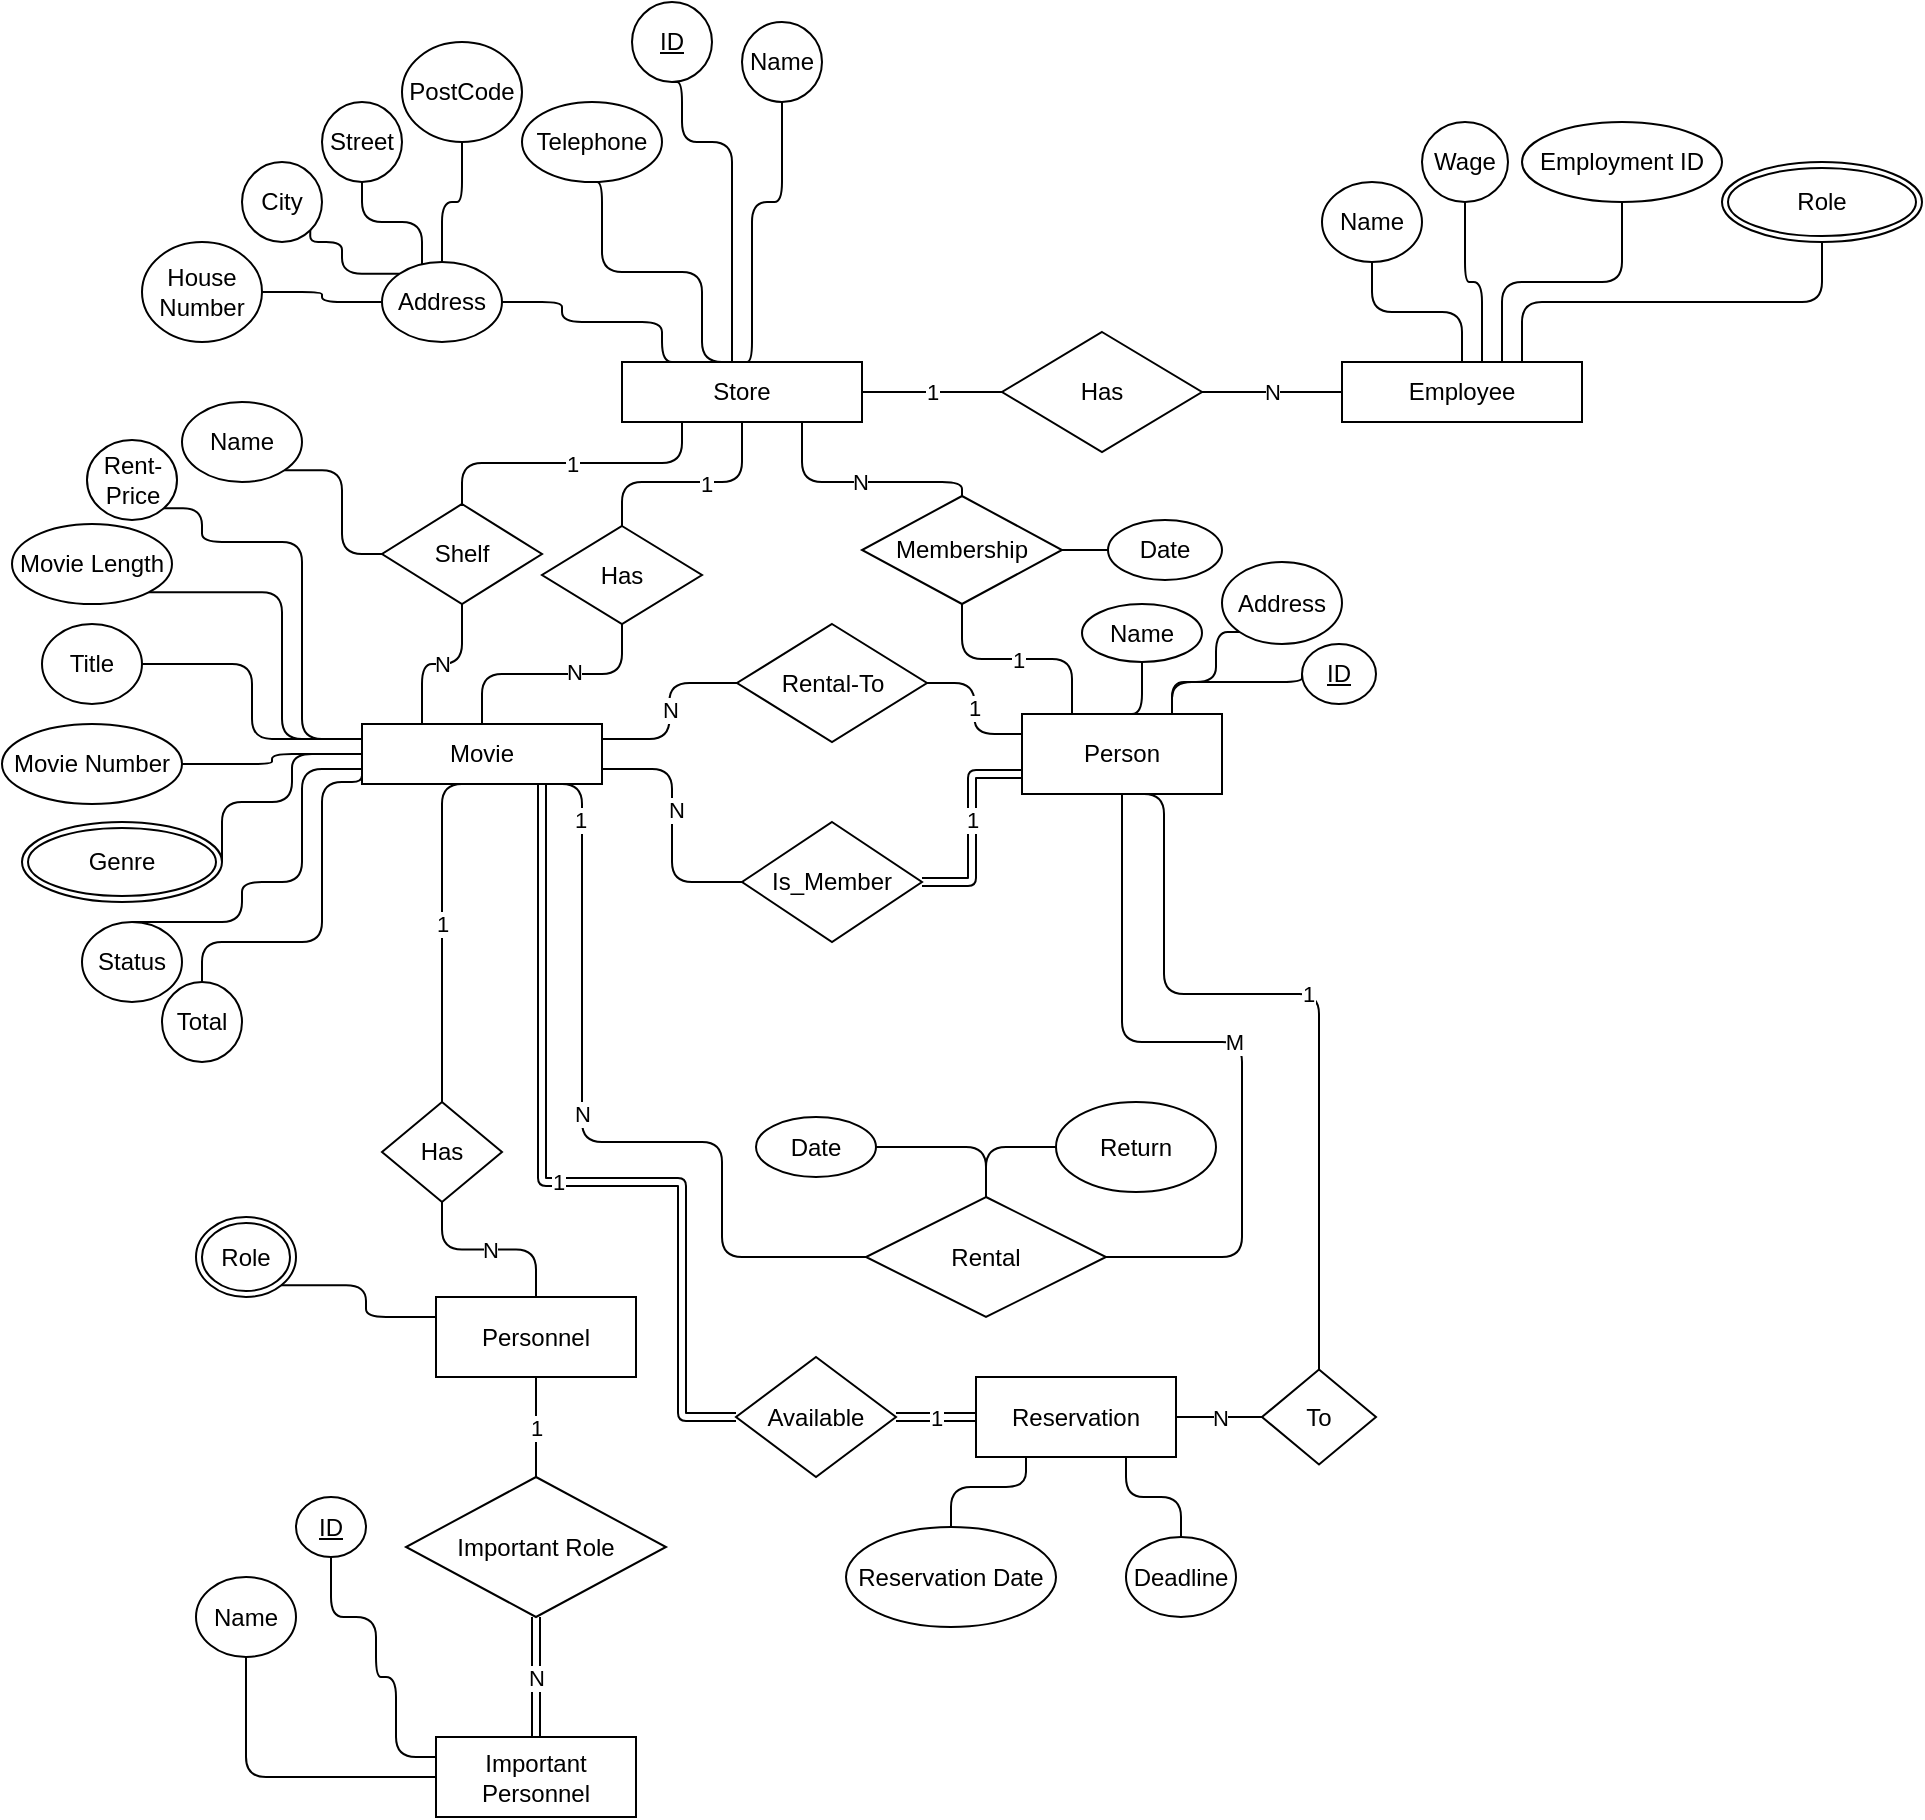 <mxfile version="24.7.13">
  <diagram name="Page-1" id="8Zpo332dCGun63UNyjS6">
    <mxGraphModel dx="1886" dy="808" grid="1" gridSize="10" guides="1" tooltips="1" connect="1" arrows="1" fold="1" page="1" pageScale="1" pageWidth="1654" pageHeight="2336" math="0" shadow="0">
      <root>
        <mxCell id="0" />
        <mxCell id="1" parent="0" />
        <mxCell id="LLpHZAAf-YAvCvhcVl-s-28" style="edgeStyle=orthogonalEdgeStyle;orthogonalLoop=1;jettySize=auto;html=1;entryX=0.5;entryY=1;entryDx=0;entryDy=0;endArrow=none;endFill=0;exitX=0.5;exitY=0;exitDx=0;exitDy=0;" edge="1" parent="1" source="LLpHZAAf-YAvCvhcVl-s-1" target="LLpHZAAf-YAvCvhcVl-s-4">
          <mxGeometry relative="1" as="geometry">
            <Array as="points">
              <mxPoint x="360" y="230" />
              <mxPoint x="360" y="185" />
              <mxPoint x="310" y="185" />
            </Array>
          </mxGeometry>
        </mxCell>
        <mxCell id="LLpHZAAf-YAvCvhcVl-s-29" style="edgeStyle=orthogonalEdgeStyle;orthogonalLoop=1;jettySize=auto;html=1;entryX=0.5;entryY=1;entryDx=0;entryDy=0;endArrow=none;endFill=0;" edge="1" parent="1" source="LLpHZAAf-YAvCvhcVl-s-1" target="LLpHZAAf-YAvCvhcVl-s-54">
          <mxGeometry relative="1" as="geometry">
            <mxPoint x="350" y="100" as="targetPoint" />
            <Array as="points">
              <mxPoint x="375" y="120" />
              <mxPoint x="350" y="120" />
              <mxPoint x="350" y="90" />
            </Array>
          </mxGeometry>
        </mxCell>
        <mxCell id="LLpHZAAf-YAvCvhcVl-s-30" style="edgeStyle=orthogonalEdgeStyle;orthogonalLoop=1;jettySize=auto;html=1;entryX=0.5;entryY=1;entryDx=0;entryDy=0;endArrow=none;endFill=0;exitX=0.5;exitY=0;exitDx=0;exitDy=0;" edge="1" parent="1" source="LLpHZAAf-YAvCvhcVl-s-1" target="LLpHZAAf-YAvCvhcVl-s-3">
          <mxGeometry relative="1" as="geometry">
            <Array as="points">
              <mxPoint x="385" y="150" />
              <mxPoint x="400" y="150" />
            </Array>
          </mxGeometry>
        </mxCell>
        <mxCell id="LLpHZAAf-YAvCvhcVl-s-31" style="edgeStyle=orthogonalEdgeStyle;orthogonalLoop=1;jettySize=auto;html=1;endArrow=none;endFill=0;entryX=1;entryY=0.5;entryDx=0;entryDy=0;exitX=0.25;exitY=0;exitDx=0;exitDy=0;" edge="1" parent="1" source="LLpHZAAf-YAvCvhcVl-s-1" target="LLpHZAAf-YAvCvhcVl-s-5">
          <mxGeometry relative="1" as="geometry">
            <mxPoint x="290" y="190" as="targetPoint" />
            <Array as="points">
              <mxPoint x="340" y="230" />
              <mxPoint x="340" y="210" />
              <mxPoint x="290" y="210" />
              <mxPoint x="290" y="200" />
            </Array>
          </mxGeometry>
        </mxCell>
        <mxCell id="LLpHZAAf-YAvCvhcVl-s-125" value="N" style="edgeStyle=orthogonalEdgeStyle;orthogonalLoop=1;jettySize=auto;html=1;exitX=0.75;exitY=1;exitDx=0;exitDy=0;entryX=0.5;entryY=0;entryDx=0;entryDy=0;endArrow=none;endFill=0;" edge="1" parent="1" source="LLpHZAAf-YAvCvhcVl-s-1" target="LLpHZAAf-YAvCvhcVl-s-124">
          <mxGeometry relative="1" as="geometry">
            <Array as="points">
              <mxPoint x="410" y="290" />
              <mxPoint x="490" y="290" />
            </Array>
          </mxGeometry>
        </mxCell>
        <mxCell id="LLpHZAAf-YAvCvhcVl-s-1" value="Store" style="rounded=0;whiteSpace=wrap;html=1;labelBackgroundColor=none;" vertex="1" parent="1">
          <mxGeometry x="320" y="230" width="120" height="30" as="geometry" />
        </mxCell>
        <mxCell id="LLpHZAAf-YAvCvhcVl-s-3" value="Name" style="ellipse;whiteSpace=wrap;html=1;labelBackgroundColor=none;rounded=0;" vertex="1" parent="1">
          <mxGeometry x="380" y="60" width="40" height="40" as="geometry" />
        </mxCell>
        <mxCell id="LLpHZAAf-YAvCvhcVl-s-4" value="Telephone" style="ellipse;whiteSpace=wrap;html=1;labelBackgroundColor=none;rounded=0;" vertex="1" parent="1">
          <mxGeometry x="270" y="100" width="70" height="40" as="geometry" />
        </mxCell>
        <mxCell id="LLpHZAAf-YAvCvhcVl-s-39" style="edgeStyle=orthogonalEdgeStyle;orthogonalLoop=1;jettySize=auto;html=1;entryX=0.5;entryY=1;entryDx=0;entryDy=0;endArrow=none;endFill=0;" edge="1" parent="1" source="LLpHZAAf-YAvCvhcVl-s-5" target="LLpHZAAf-YAvCvhcVl-s-33">
          <mxGeometry relative="1" as="geometry" />
        </mxCell>
        <mxCell id="LLpHZAAf-YAvCvhcVl-s-40" style="edgeStyle=orthogonalEdgeStyle;orthogonalLoop=1;jettySize=auto;html=1;entryX=0.5;entryY=1;entryDx=0;entryDy=0;endArrow=none;endFill=0;" edge="1" parent="1" source="LLpHZAAf-YAvCvhcVl-s-5" target="LLpHZAAf-YAvCvhcVl-s-35">
          <mxGeometry relative="1" as="geometry">
            <Array as="points">
              <mxPoint x="220" y="160" />
              <mxPoint x="190" y="160" />
            </Array>
          </mxGeometry>
        </mxCell>
        <mxCell id="LLpHZAAf-YAvCvhcVl-s-46" style="edgeStyle=orthogonalEdgeStyle;orthogonalLoop=1;jettySize=auto;html=1;exitX=0;exitY=0;exitDx=0;exitDy=0;entryX=1;entryY=1;entryDx=0;entryDy=0;endArrow=none;endFill=0;" edge="1" parent="1" source="LLpHZAAf-YAvCvhcVl-s-5" target="LLpHZAAf-YAvCvhcVl-s-36">
          <mxGeometry relative="1" as="geometry">
            <Array as="points">
              <mxPoint x="180" y="186" />
              <mxPoint x="180" y="170" />
              <mxPoint x="164" y="170" />
            </Array>
          </mxGeometry>
        </mxCell>
        <mxCell id="LLpHZAAf-YAvCvhcVl-s-47" style="edgeStyle=orthogonalEdgeStyle;orthogonalLoop=1;jettySize=auto;html=1;exitX=0;exitY=0.5;exitDx=0;exitDy=0;entryX=1;entryY=0.5;entryDx=0;entryDy=0;endArrow=none;endFill=0;" edge="1" parent="1" source="LLpHZAAf-YAvCvhcVl-s-5" target="LLpHZAAf-YAvCvhcVl-s-38">
          <mxGeometry relative="1" as="geometry" />
        </mxCell>
        <mxCell id="LLpHZAAf-YAvCvhcVl-s-5" value="Address" style="ellipse;whiteSpace=wrap;html=1;labelBackgroundColor=none;rounded=0;" vertex="1" parent="1">
          <mxGeometry x="200" y="180" width="60" height="40" as="geometry" />
        </mxCell>
        <mxCell id="LLpHZAAf-YAvCvhcVl-s-33" value="PostCode" style="ellipse;whiteSpace=wrap;html=1;labelBackgroundColor=none;rounded=0;" vertex="1" parent="1">
          <mxGeometry x="210" y="70" width="60" height="50" as="geometry" />
        </mxCell>
        <mxCell id="LLpHZAAf-YAvCvhcVl-s-35" value="Street" style="ellipse;whiteSpace=wrap;html=1;labelBackgroundColor=none;rounded=0;" vertex="1" parent="1">
          <mxGeometry x="170" y="100" width="40" height="40" as="geometry" />
        </mxCell>
        <mxCell id="LLpHZAAf-YAvCvhcVl-s-36" value="City" style="ellipse;whiteSpace=wrap;html=1;labelBackgroundColor=none;rounded=0;" vertex="1" parent="1">
          <mxGeometry x="130" y="130" width="40" height="40" as="geometry" />
        </mxCell>
        <mxCell id="LLpHZAAf-YAvCvhcVl-s-38" value="House Number" style="ellipse;whiteSpace=wrap;html=1;labelBackgroundColor=none;rounded=0;" vertex="1" parent="1">
          <mxGeometry x="80" y="170" width="60" height="50" as="geometry" />
        </mxCell>
        <mxCell id="LLpHZAAf-YAvCvhcVl-s-49" value="1" style="edgeStyle=orthogonalEdgeStyle;orthogonalLoop=1;jettySize=auto;html=1;exitX=0;exitY=0.5;exitDx=0;exitDy=0;entryX=1;entryY=0.5;entryDx=0;entryDy=0;endArrow=none;endFill=0;labelPosition=center;verticalLabelPosition=middle;align=center;verticalAlign=middle;" edge="1" parent="1" source="LLpHZAAf-YAvCvhcVl-s-48" target="LLpHZAAf-YAvCvhcVl-s-1">
          <mxGeometry relative="1" as="geometry" />
        </mxCell>
        <mxCell id="LLpHZAAf-YAvCvhcVl-s-51" value="N" style="edgeStyle=orthogonalEdgeStyle;orthogonalLoop=1;jettySize=auto;html=1;entryX=0;entryY=0.5;entryDx=0;entryDy=0;endArrow=none;endFill=0;" edge="1" parent="1" source="LLpHZAAf-YAvCvhcVl-s-48" target="LLpHZAAf-YAvCvhcVl-s-50">
          <mxGeometry relative="1" as="geometry" />
        </mxCell>
        <mxCell id="LLpHZAAf-YAvCvhcVl-s-48" value="Has" style="shape=rhombus;perimeter=rhombusPerimeter;whiteSpace=wrap;html=1;align=center;" vertex="1" parent="1">
          <mxGeometry x="510" y="215" width="100" height="60" as="geometry" />
        </mxCell>
        <mxCell id="LLpHZAAf-YAvCvhcVl-s-58" style="edgeStyle=orthogonalEdgeStyle;orthogonalLoop=1;jettySize=auto;html=1;entryX=0.5;entryY=1;entryDx=0;entryDy=0;endArrow=none;endFill=0;" edge="1" parent="1" source="LLpHZAAf-YAvCvhcVl-s-50" target="LLpHZAAf-YAvCvhcVl-s-55">
          <mxGeometry relative="1" as="geometry">
            <Array as="points">
              <mxPoint x="740" y="205" />
              <mxPoint x="695" y="205" />
            </Array>
          </mxGeometry>
        </mxCell>
        <mxCell id="LLpHZAAf-YAvCvhcVl-s-59" style="edgeStyle=orthogonalEdgeStyle;orthogonalLoop=1;jettySize=auto;html=1;entryX=0.5;entryY=1;entryDx=0;entryDy=0;endArrow=none;endFill=0;" edge="1" parent="1" source="LLpHZAAf-YAvCvhcVl-s-50" target="LLpHZAAf-YAvCvhcVl-s-56">
          <mxGeometry relative="1" as="geometry">
            <Array as="points">
              <mxPoint x="750" y="190" />
              <mxPoint x="742" y="190" />
            </Array>
          </mxGeometry>
        </mxCell>
        <mxCell id="LLpHZAAf-YAvCvhcVl-s-60" style="edgeStyle=orthogonalEdgeStyle;orthogonalLoop=1;jettySize=auto;html=1;entryX=0.5;entryY=1;entryDx=0;entryDy=0;endArrow=none;endFill=0;" edge="1" parent="1" source="LLpHZAAf-YAvCvhcVl-s-50" target="LLpHZAAf-YAvCvhcVl-s-57">
          <mxGeometry relative="1" as="geometry">
            <Array as="points">
              <mxPoint x="760" y="190" />
              <mxPoint x="820" y="190" />
            </Array>
          </mxGeometry>
        </mxCell>
        <mxCell id="LLpHZAAf-YAvCvhcVl-s-102" style="edgeStyle=orthogonalEdgeStyle;orthogonalLoop=1;jettySize=auto;html=1;exitX=0.75;exitY=0;exitDx=0;exitDy=0;entryX=0.5;entryY=1;entryDx=0;entryDy=0;endArrow=none;endFill=0;" edge="1" parent="1" source="LLpHZAAf-YAvCvhcVl-s-50" target="LLpHZAAf-YAvCvhcVl-s-101">
          <mxGeometry relative="1" as="geometry" />
        </mxCell>
        <mxCell id="LLpHZAAf-YAvCvhcVl-s-50" value="Employee" style="rounded=0;whiteSpace=wrap;html=1;labelBackgroundColor=none;" vertex="1" parent="1">
          <mxGeometry x="680" y="230" width="120" height="30" as="geometry" />
        </mxCell>
        <mxCell id="LLpHZAAf-YAvCvhcVl-s-54" value="ID" style="ellipse;whiteSpace=wrap;html=1;align=center;fontStyle=4;" vertex="1" parent="1">
          <mxGeometry x="325" y="50" width="40" height="40" as="geometry" />
        </mxCell>
        <mxCell id="LLpHZAAf-YAvCvhcVl-s-55" value="Name" style="ellipse;whiteSpace=wrap;html=1;align=center;" vertex="1" parent="1">
          <mxGeometry x="670" y="140" width="50" height="40" as="geometry" />
        </mxCell>
        <mxCell id="LLpHZAAf-YAvCvhcVl-s-56" value="Wage" style="ellipse;whiteSpace=wrap;html=1;align=center;" vertex="1" parent="1">
          <mxGeometry x="720" y="110" width="43" height="40" as="geometry" />
        </mxCell>
        <mxCell id="LLpHZAAf-YAvCvhcVl-s-57" value="Employment ID" style="ellipse;whiteSpace=wrap;html=1;align=center;" vertex="1" parent="1">
          <mxGeometry x="770" y="110" width="100" height="40" as="geometry" />
        </mxCell>
        <mxCell id="LLpHZAAf-YAvCvhcVl-s-73" style="edgeStyle=orthogonalEdgeStyle;orthogonalLoop=1;jettySize=auto;html=1;exitX=0;exitY=0.5;exitDx=0;exitDy=0;entryX=1;entryY=0.5;entryDx=0;entryDy=0;endArrow=none;endFill=0;" edge="1" parent="1" source="LLpHZAAf-YAvCvhcVl-s-62" target="LLpHZAAf-YAvCvhcVl-s-72">
          <mxGeometry relative="1" as="geometry" />
        </mxCell>
        <mxCell id="LLpHZAAf-YAvCvhcVl-s-74" style="edgeStyle=orthogonalEdgeStyle;orthogonalLoop=1;jettySize=auto;html=1;exitX=0;exitY=0.25;exitDx=0;exitDy=0;entryX=1;entryY=0.5;entryDx=0;entryDy=0;endArrow=none;endFill=0;" edge="1" parent="1" source="LLpHZAAf-YAvCvhcVl-s-62" target="LLpHZAAf-YAvCvhcVl-s-71">
          <mxGeometry relative="1" as="geometry" />
        </mxCell>
        <mxCell id="LLpHZAAf-YAvCvhcVl-s-75" style="edgeStyle=orthogonalEdgeStyle;orthogonalLoop=1;jettySize=auto;html=1;entryX=1;entryY=1;entryDx=0;entryDy=0;exitX=0;exitY=0.25;exitDx=0;exitDy=0;endArrow=none;endFill=0;" edge="1" parent="1" source="LLpHZAAf-YAvCvhcVl-s-62" target="LLpHZAAf-YAvCvhcVl-s-69">
          <mxGeometry relative="1" as="geometry">
            <mxPoint x="180" y="391" as="sourcePoint" />
            <Array as="points">
              <mxPoint x="150" y="418" />
              <mxPoint x="150" y="345" />
            </Array>
          </mxGeometry>
        </mxCell>
        <mxCell id="LLpHZAAf-YAvCvhcVl-s-93" value="N" style="edgeStyle=orthogonalEdgeStyle;orthogonalLoop=1;jettySize=auto;html=1;exitX=1;exitY=0.25;exitDx=0;exitDy=0;entryX=0;entryY=0.5;entryDx=0;entryDy=0;endArrow=none;endFill=0;" edge="1" parent="1" source="LLpHZAAf-YAvCvhcVl-s-62" target="LLpHZAAf-YAvCvhcVl-s-81">
          <mxGeometry relative="1" as="geometry" />
        </mxCell>
        <mxCell id="LLpHZAAf-YAvCvhcVl-s-147" value="N" style="edgeStyle=orthogonalEdgeStyle;orthogonalLoop=1;jettySize=auto;html=1;exitX=0.5;exitY=1;exitDx=0;exitDy=0;entryX=0;entryY=0.5;entryDx=0;entryDy=0;endArrow=none;endFill=0;" edge="1" parent="1" source="LLpHZAAf-YAvCvhcVl-s-62" target="LLpHZAAf-YAvCvhcVl-s-144">
          <mxGeometry relative="1" as="geometry">
            <Array as="points">
              <mxPoint x="300" y="441" />
              <mxPoint x="300" y="620" />
              <mxPoint x="370" y="620" />
              <mxPoint x="370" y="678" />
            </Array>
          </mxGeometry>
        </mxCell>
        <mxCell id="LLpHZAAf-YAvCvhcVl-s-161" value="1" style="edgeLabel;html=1;align=center;verticalAlign=middle;resizable=0;points=[];" vertex="1" connectable="0" parent="LLpHZAAf-YAvCvhcVl-s-147">
          <mxGeometry x="-0.683" y="-1" relative="1" as="geometry">
            <mxPoint as="offset" />
          </mxGeometry>
        </mxCell>
        <mxCell id="LLpHZAAf-YAvCvhcVl-s-167" value="1" style="edgeStyle=orthogonalEdgeStyle;orthogonalLoop=1;jettySize=auto;html=1;exitX=0.5;exitY=1;exitDx=0;exitDy=0;entryX=0.5;entryY=0;entryDx=0;entryDy=0;endArrow=none;endFill=0;" edge="1" parent="1" source="LLpHZAAf-YAvCvhcVl-s-62" target="LLpHZAAf-YAvCvhcVl-s-166">
          <mxGeometry relative="1" as="geometry">
            <Array as="points">
              <mxPoint x="230" y="441" />
            </Array>
          </mxGeometry>
        </mxCell>
        <mxCell id="LLpHZAAf-YAvCvhcVl-s-187" value="1" style="edgeStyle=orthogonalEdgeStyle;orthogonalLoop=1;jettySize=auto;html=1;exitX=0.75;exitY=1;exitDx=0;exitDy=0;entryX=0;entryY=0.5;entryDx=0;entryDy=0;endArrow=none;endFill=0;shape=link;" edge="1" parent="1" source="LLpHZAAf-YAvCvhcVl-s-62" target="LLpHZAAf-YAvCvhcVl-s-186">
          <mxGeometry relative="1" as="geometry">
            <Array as="points">
              <mxPoint x="280" y="640" />
              <mxPoint x="350" y="640" />
              <mxPoint x="350" y="758" />
            </Array>
          </mxGeometry>
        </mxCell>
        <mxCell id="LLpHZAAf-YAvCvhcVl-s-62" value="Movie" style="whiteSpace=wrap;html=1;align=center;" vertex="1" parent="1">
          <mxGeometry x="190" y="411" width="120" height="30" as="geometry" />
        </mxCell>
        <mxCell id="LLpHZAAf-YAvCvhcVl-s-69" value="Movie Length" style="ellipse;whiteSpace=wrap;html=1;align=center;" vertex="1" parent="1">
          <mxGeometry x="15" y="311" width="80" height="40" as="geometry" />
        </mxCell>
        <mxCell id="LLpHZAAf-YAvCvhcVl-s-71" value="Title" style="ellipse;whiteSpace=wrap;html=1;align=center;" vertex="1" parent="1">
          <mxGeometry x="30" y="361" width="50" height="40" as="geometry" />
        </mxCell>
        <mxCell id="LLpHZAAf-YAvCvhcVl-s-72" value="Movie Number" style="ellipse;whiteSpace=wrap;html=1;align=center;" vertex="1" parent="1">
          <mxGeometry x="10" y="411" width="90" height="40" as="geometry" />
        </mxCell>
        <mxCell id="LLpHZAAf-YAvCvhcVl-s-78" style="edgeStyle=orthogonalEdgeStyle;orthogonalLoop=1;jettySize=auto;html=1;entryX=0.5;entryY=0;entryDx=0;entryDy=0;endArrow=none;endFill=0;" edge="1" parent="1" source="LLpHZAAf-YAvCvhcVl-s-76" target="LLpHZAAf-YAvCvhcVl-s-62">
          <mxGeometry relative="1" as="geometry" />
        </mxCell>
        <mxCell id="LLpHZAAf-YAvCvhcVl-s-92" value="N" style="edgeLabel;html=1;align=center;verticalAlign=middle;resizable=0;points=[];" vertex="1" connectable="0" parent="LLpHZAAf-YAvCvhcVl-s-78">
          <mxGeometry x="-0.186" y="-1" relative="1" as="geometry">
            <mxPoint as="offset" />
          </mxGeometry>
        </mxCell>
        <mxCell id="LLpHZAAf-YAvCvhcVl-s-97" style="edgeStyle=orthogonalEdgeStyle;orthogonalLoop=1;jettySize=auto;html=1;exitX=0.5;exitY=0;exitDx=0;exitDy=0;entryX=0.5;entryY=1;entryDx=0;entryDy=0;endArrow=none;endFill=0;" edge="1" parent="1" source="LLpHZAAf-YAvCvhcVl-s-76" target="LLpHZAAf-YAvCvhcVl-s-1">
          <mxGeometry relative="1" as="geometry">
            <Array as="points">
              <mxPoint x="320" y="290" />
              <mxPoint x="380" y="290" />
            </Array>
          </mxGeometry>
        </mxCell>
        <mxCell id="LLpHZAAf-YAvCvhcVl-s-98" value="1" style="edgeLabel;html=1;align=center;verticalAlign=middle;resizable=0;points=[];" vertex="1" connectable="0" parent="LLpHZAAf-YAvCvhcVl-s-97">
          <mxGeometry x="0.133" y="-1" relative="1" as="geometry">
            <mxPoint as="offset" />
          </mxGeometry>
        </mxCell>
        <mxCell id="LLpHZAAf-YAvCvhcVl-s-76" value="Has" style="shape=rhombus;perimeter=rhombusPerimeter;whiteSpace=wrap;html=1;align=center;" vertex="1" parent="1">
          <mxGeometry x="280" y="312" width="80" height="49" as="geometry" />
        </mxCell>
        <mxCell id="LLpHZAAf-YAvCvhcVl-s-120" style="edgeStyle=orthogonalEdgeStyle;orthogonalLoop=1;jettySize=auto;html=1;exitX=0;exitY=0.5;exitDx=0;exitDy=0;entryX=1;entryY=0.75;entryDx=0;entryDy=0;endArrow=none;endFill=0;" edge="1" parent="1" source="LLpHZAAf-YAvCvhcVl-s-80" target="LLpHZAAf-YAvCvhcVl-s-62">
          <mxGeometry relative="1" as="geometry" />
        </mxCell>
        <mxCell id="LLpHZAAf-YAvCvhcVl-s-197" value="N" style="edgeLabel;html=1;align=center;verticalAlign=middle;resizable=0;points=[];" vertex="1" connectable="0" parent="LLpHZAAf-YAvCvhcVl-s-120">
          <mxGeometry x="0.129" y="-2" relative="1" as="geometry">
            <mxPoint as="offset" />
          </mxGeometry>
        </mxCell>
        <mxCell id="LLpHZAAf-YAvCvhcVl-s-121" style="edgeStyle=orthogonalEdgeStyle;orthogonalLoop=1;jettySize=auto;html=1;exitX=1;exitY=0.5;exitDx=0;exitDy=0;entryX=0;entryY=0.75;entryDx=0;entryDy=0;endArrow=none;endFill=0;shape=link;" edge="1" parent="1" source="LLpHZAAf-YAvCvhcVl-s-80" target="LLpHZAAf-YAvCvhcVl-s-84">
          <mxGeometry relative="1" as="geometry" />
        </mxCell>
        <mxCell id="LLpHZAAf-YAvCvhcVl-s-198" value="1" style="edgeLabel;html=1;align=center;verticalAlign=middle;resizable=0;points=[];" vertex="1" connectable="0" parent="LLpHZAAf-YAvCvhcVl-s-121">
          <mxGeometry x="0.075" relative="1" as="geometry">
            <mxPoint as="offset" />
          </mxGeometry>
        </mxCell>
        <mxCell id="LLpHZAAf-YAvCvhcVl-s-80" value="Is_Member" style="shape=rhombus;perimeter=rhombusPerimeter;whiteSpace=wrap;html=1;align=center;" vertex="1" parent="1">
          <mxGeometry x="380" y="460" width="90" height="60" as="geometry" />
        </mxCell>
        <mxCell id="LLpHZAAf-YAvCvhcVl-s-94" value="1" style="edgeStyle=orthogonalEdgeStyle;orthogonalLoop=1;jettySize=auto;html=1;exitX=1;exitY=0.5;exitDx=0;exitDy=0;entryX=0;entryY=0.25;entryDx=0;entryDy=0;endArrow=none;endFill=0;" edge="1" parent="1" source="LLpHZAAf-YAvCvhcVl-s-81" target="LLpHZAAf-YAvCvhcVl-s-84">
          <mxGeometry relative="1" as="geometry" />
        </mxCell>
        <mxCell id="LLpHZAAf-YAvCvhcVl-s-81" value="Rental-To" style="shape=rhombus;perimeter=rhombusPerimeter;whiteSpace=wrap;html=1;align=center;" vertex="1" parent="1">
          <mxGeometry x="377.5" y="361" width="95" height="59" as="geometry" />
        </mxCell>
        <mxCell id="LLpHZAAf-YAvCvhcVl-s-140" style="edgeStyle=orthogonalEdgeStyle;orthogonalLoop=1;jettySize=auto;html=1;exitX=0.5;exitY=0;exitDx=0;exitDy=0;entryX=0.5;entryY=1;entryDx=0;entryDy=0;endArrow=none;endFill=0;" edge="1" parent="1" source="LLpHZAAf-YAvCvhcVl-s-84" target="LLpHZAAf-YAvCvhcVl-s-127">
          <mxGeometry relative="1" as="geometry" />
        </mxCell>
        <mxCell id="LLpHZAAf-YAvCvhcVl-s-84" value="Person" style="whiteSpace=wrap;html=1;align=center;" vertex="1" parent="1">
          <mxGeometry x="520" y="406" width="100" height="40" as="geometry" />
        </mxCell>
        <mxCell id="LLpHZAAf-YAvCvhcVl-s-101" value="Role" style="ellipse;shape=doubleEllipse;margin=3;whiteSpace=wrap;html=1;align=center;" vertex="1" parent="1">
          <mxGeometry x="870" y="130" width="100" height="40" as="geometry" />
        </mxCell>
        <mxCell id="LLpHZAAf-YAvCvhcVl-s-106" style="edgeStyle=orthogonalEdgeStyle;orthogonalLoop=1;jettySize=auto;html=1;exitX=1;exitY=0.5;exitDx=0;exitDy=0;entryX=0;entryY=0.5;entryDx=0;entryDy=0;endArrow=none;endFill=0;" edge="1" parent="1" source="LLpHZAAf-YAvCvhcVl-s-105" target="LLpHZAAf-YAvCvhcVl-s-62">
          <mxGeometry relative="1" as="geometry">
            <Array as="points">
              <mxPoint x="120" y="450" />
              <mxPoint x="155" y="450" />
              <mxPoint x="155" y="426" />
            </Array>
          </mxGeometry>
        </mxCell>
        <mxCell id="LLpHZAAf-YAvCvhcVl-s-105" value="Genre" style="ellipse;shape=doubleEllipse;margin=3;whiteSpace=wrap;html=1;align=center;" vertex="1" parent="1">
          <mxGeometry x="20" y="460" width="100" height="40" as="geometry" />
        </mxCell>
        <mxCell id="LLpHZAAf-YAvCvhcVl-s-110" style="edgeStyle=orthogonalEdgeStyle;orthogonalLoop=1;jettySize=auto;html=1;exitX=0.5;exitY=0;exitDx=0;exitDy=0;entryX=0;entryY=0.75;entryDx=0;entryDy=0;endArrow=none;endFill=0;" edge="1" parent="1" source="LLpHZAAf-YAvCvhcVl-s-109" target="LLpHZAAf-YAvCvhcVl-s-62">
          <mxGeometry relative="1" as="geometry">
            <Array as="points">
              <mxPoint x="130" y="490" />
              <mxPoint x="160" y="490" />
              <mxPoint x="160" y="434" />
            </Array>
          </mxGeometry>
        </mxCell>
        <mxCell id="LLpHZAAf-YAvCvhcVl-s-109" value="Status" style="ellipse;whiteSpace=wrap;html=1;align=center;" vertex="1" parent="1">
          <mxGeometry x="50" y="510" width="50" height="40" as="geometry" />
        </mxCell>
        <mxCell id="LLpHZAAf-YAvCvhcVl-s-113" value="N" style="edgeStyle=orthogonalEdgeStyle;orthogonalLoop=1;jettySize=auto;html=1;exitX=0.5;exitY=1;exitDx=0;exitDy=0;entryX=0.25;entryY=0;entryDx=0;entryDy=0;endArrow=none;endFill=0;" edge="1" parent="1" source="LLpHZAAf-YAvCvhcVl-s-111" target="LLpHZAAf-YAvCvhcVl-s-62">
          <mxGeometry relative="1" as="geometry" />
        </mxCell>
        <mxCell id="LLpHZAAf-YAvCvhcVl-s-114" value="1" style="edgeStyle=orthogonalEdgeStyle;orthogonalLoop=1;jettySize=auto;html=1;exitX=0.5;exitY=0;exitDx=0;exitDy=0;entryX=0.25;entryY=1;entryDx=0;entryDy=0;startArrow=none;startFill=0;endArrow=none;endFill=0;" edge="1" parent="1" source="LLpHZAAf-YAvCvhcVl-s-111" target="LLpHZAAf-YAvCvhcVl-s-1">
          <mxGeometry relative="1" as="geometry">
            <mxPoint x="250" y="270" as="targetPoint" />
          </mxGeometry>
        </mxCell>
        <mxCell id="LLpHZAAf-YAvCvhcVl-s-111" value="Shelf" style="shape=rhombus;perimeter=rhombusPerimeter;whiteSpace=wrap;html=1;align=center;" vertex="1" parent="1">
          <mxGeometry x="200" y="301" width="80" height="50" as="geometry" />
        </mxCell>
        <mxCell id="LLpHZAAf-YAvCvhcVl-s-116" style="edgeStyle=orthogonalEdgeStyle;orthogonalLoop=1;jettySize=auto;html=1;exitX=1;exitY=1;exitDx=0;exitDy=0;entryX=0;entryY=0.5;entryDx=0;entryDy=0;endArrow=none;endFill=0;" edge="1" parent="1" source="LLpHZAAf-YAvCvhcVl-s-115" target="LLpHZAAf-YAvCvhcVl-s-111">
          <mxGeometry relative="1" as="geometry" />
        </mxCell>
        <mxCell id="LLpHZAAf-YAvCvhcVl-s-115" value="Name" style="ellipse;whiteSpace=wrap;html=1;align=center;" vertex="1" parent="1">
          <mxGeometry x="100" y="250" width="60" height="40" as="geometry" />
        </mxCell>
        <mxCell id="LLpHZAAf-YAvCvhcVl-s-126" value="1" style="edgeStyle=orthogonalEdgeStyle;orthogonalLoop=1;jettySize=auto;html=1;exitX=0.5;exitY=1;exitDx=0;exitDy=0;entryX=0.25;entryY=0;entryDx=0;entryDy=0;endArrow=none;endFill=0;" edge="1" parent="1" source="LLpHZAAf-YAvCvhcVl-s-124" target="LLpHZAAf-YAvCvhcVl-s-84">
          <mxGeometry relative="1" as="geometry" />
        </mxCell>
        <mxCell id="LLpHZAAf-YAvCvhcVl-s-130" style="edgeStyle=orthogonalEdgeStyle;orthogonalLoop=1;jettySize=auto;html=1;exitX=1;exitY=0.5;exitDx=0;exitDy=0;entryX=0;entryY=0.5;entryDx=0;entryDy=0;endArrow=none;endFill=0;" edge="1" parent="1" source="LLpHZAAf-YAvCvhcVl-s-124" target="LLpHZAAf-YAvCvhcVl-s-129">
          <mxGeometry relative="1" as="geometry" />
        </mxCell>
        <mxCell id="LLpHZAAf-YAvCvhcVl-s-124" value="Membership" style="shape=rhombus;perimeter=rhombusPerimeter;whiteSpace=wrap;html=1;align=center;" vertex="1" parent="1">
          <mxGeometry x="440" y="297" width="100" height="54" as="geometry" />
        </mxCell>
        <mxCell id="LLpHZAAf-YAvCvhcVl-s-127" value="Name" style="ellipse;whiteSpace=wrap;html=1;align=center;" vertex="1" parent="1">
          <mxGeometry x="550" y="351" width="60" height="29" as="geometry" />
        </mxCell>
        <mxCell id="LLpHZAAf-YAvCvhcVl-s-129" value="Date" style="ellipse;whiteSpace=wrap;html=1;align=center;" vertex="1" parent="1">
          <mxGeometry x="563" y="309" width="57" height="30" as="geometry" />
        </mxCell>
        <mxCell id="LLpHZAAf-YAvCvhcVl-s-141" style="edgeStyle=orthogonalEdgeStyle;orthogonalLoop=1;jettySize=auto;html=1;exitX=0;exitY=1;exitDx=0;exitDy=0;entryX=0.75;entryY=0;entryDx=0;entryDy=0;endArrow=none;endFill=0;" edge="1" parent="1" source="LLpHZAAf-YAvCvhcVl-s-133" target="LLpHZAAf-YAvCvhcVl-s-84">
          <mxGeometry relative="1" as="geometry">
            <Array as="points">
              <mxPoint x="617" y="390" />
              <mxPoint x="595" y="390" />
            </Array>
          </mxGeometry>
        </mxCell>
        <mxCell id="LLpHZAAf-YAvCvhcVl-s-133" value="Address" style="ellipse;whiteSpace=wrap;html=1;align=center;" vertex="1" parent="1">
          <mxGeometry x="620" y="330" width="60" height="41" as="geometry" />
        </mxCell>
        <mxCell id="LLpHZAAf-YAvCvhcVl-s-143" style="edgeStyle=orthogonalEdgeStyle;orthogonalLoop=1;jettySize=auto;html=1;exitX=0;exitY=0.5;exitDx=0;exitDy=0;entryX=0.75;entryY=0;entryDx=0;entryDy=0;endArrow=none;endFill=0;" edge="1" parent="1" source="LLpHZAAf-YAvCvhcVl-s-134" target="LLpHZAAf-YAvCvhcVl-s-84">
          <mxGeometry relative="1" as="geometry">
            <Array as="points">
              <mxPoint x="660" y="390" />
              <mxPoint x="595" y="390" />
            </Array>
          </mxGeometry>
        </mxCell>
        <mxCell id="LLpHZAAf-YAvCvhcVl-s-134" value="ID" style="ellipse;whiteSpace=wrap;html=1;align=center;fontStyle=4;" vertex="1" parent="1">
          <mxGeometry x="660" y="371" width="37" height="30" as="geometry" />
        </mxCell>
        <mxCell id="LLpHZAAf-YAvCvhcVl-s-148" value="M" style="edgeStyle=orthogonalEdgeStyle;orthogonalLoop=1;jettySize=auto;html=1;exitX=1;exitY=0.5;exitDx=0;exitDy=0;entryX=0.5;entryY=1;entryDx=0;entryDy=0;endArrow=none;endFill=0;" edge="1" parent="1" source="LLpHZAAf-YAvCvhcVl-s-144" target="LLpHZAAf-YAvCvhcVl-s-84">
          <mxGeometry relative="1" as="geometry">
            <Array as="points">
              <mxPoint x="630" y="678" />
              <mxPoint x="630" y="570" />
              <mxPoint x="570" y="570" />
            </Array>
          </mxGeometry>
        </mxCell>
        <mxCell id="LLpHZAAf-YAvCvhcVl-s-155" style="edgeStyle=orthogonalEdgeStyle;orthogonalLoop=1;jettySize=auto;html=1;exitX=0.5;exitY=0;exitDx=0;exitDy=0;entryX=1;entryY=0.5;entryDx=0;entryDy=0;endArrow=none;endFill=0;" edge="1" parent="1" source="LLpHZAAf-YAvCvhcVl-s-144" target="LLpHZAAf-YAvCvhcVl-s-150">
          <mxGeometry relative="1" as="geometry" />
        </mxCell>
        <mxCell id="LLpHZAAf-YAvCvhcVl-s-156" style="edgeStyle=orthogonalEdgeStyle;orthogonalLoop=1;jettySize=auto;html=1;exitX=0.5;exitY=0;exitDx=0;exitDy=0;entryX=0;entryY=0.5;entryDx=0;entryDy=0;endArrow=none;endFill=0;" edge="1" parent="1" source="LLpHZAAf-YAvCvhcVl-s-144" target="LLpHZAAf-YAvCvhcVl-s-149">
          <mxGeometry relative="1" as="geometry" />
        </mxCell>
        <mxCell id="LLpHZAAf-YAvCvhcVl-s-144" value="Rental" style="shape=rhombus;perimeter=rhombusPerimeter;whiteSpace=wrap;html=1;align=center;" vertex="1" parent="1">
          <mxGeometry x="442" y="647.5" width="120" height="60" as="geometry" />
        </mxCell>
        <mxCell id="LLpHZAAf-YAvCvhcVl-s-149" value="Return" style="ellipse;whiteSpace=wrap;html=1;align=center;" vertex="1" parent="1">
          <mxGeometry x="537" y="600" width="80" height="45" as="geometry" />
        </mxCell>
        <mxCell id="LLpHZAAf-YAvCvhcVl-s-150" value="Date" style="ellipse;whiteSpace=wrap;html=1;align=center;" vertex="1" parent="1">
          <mxGeometry x="387" y="607.5" width="60" height="30" as="geometry" />
        </mxCell>
        <mxCell id="LLpHZAAf-YAvCvhcVl-s-154" style="edgeStyle=orthogonalEdgeStyle;orthogonalLoop=1;jettySize=auto;html=1;exitX=0.5;exitY=0;exitDx=0;exitDy=0;entryX=0;entryY=0.75;entryDx=0;entryDy=0;endArrow=none;endFill=0;" edge="1" parent="1" source="LLpHZAAf-YAvCvhcVl-s-153" target="LLpHZAAf-YAvCvhcVl-s-62">
          <mxGeometry relative="1" as="geometry">
            <Array as="points">
              <mxPoint x="110" y="520" />
              <mxPoint x="170" y="520" />
              <mxPoint x="170" y="440" />
              <mxPoint x="190" y="440" />
            </Array>
          </mxGeometry>
        </mxCell>
        <mxCell id="LLpHZAAf-YAvCvhcVl-s-153" value="Total" style="ellipse;whiteSpace=wrap;html=1;align=center;" vertex="1" parent="1">
          <mxGeometry x="90" y="540" width="40" height="40" as="geometry" />
        </mxCell>
        <mxCell id="LLpHZAAf-YAvCvhcVl-s-169" value="N" style="edgeStyle=orthogonalEdgeStyle;orthogonalLoop=1;jettySize=auto;html=1;exitX=0.5;exitY=1;exitDx=0;exitDy=0;entryX=0.5;entryY=0;entryDx=0;entryDy=0;endArrow=none;endFill=0;" edge="1" parent="1" source="LLpHZAAf-YAvCvhcVl-s-166" target="LLpHZAAf-YAvCvhcVl-s-168">
          <mxGeometry relative="1" as="geometry" />
        </mxCell>
        <mxCell id="LLpHZAAf-YAvCvhcVl-s-166" value="Has" style="shape=rhombus;perimeter=rhombusPerimeter;whiteSpace=wrap;html=1;align=center;" vertex="1" parent="1">
          <mxGeometry x="200" y="600" width="60" height="50" as="geometry" />
        </mxCell>
        <mxCell id="LLpHZAAf-YAvCvhcVl-s-173" value="1" style="edgeStyle=orthogonalEdgeStyle;orthogonalLoop=1;jettySize=auto;html=1;exitX=0.5;exitY=1;exitDx=0;exitDy=0;endArrow=none;endFill=0;" edge="1" parent="1" source="LLpHZAAf-YAvCvhcVl-s-168" target="LLpHZAAf-YAvCvhcVl-s-172">
          <mxGeometry relative="1" as="geometry" />
        </mxCell>
        <mxCell id="LLpHZAAf-YAvCvhcVl-s-168" value="&lt;div&gt;Personnel&lt;/div&gt;" style="whiteSpace=wrap;html=1;align=center;" vertex="1" parent="1">
          <mxGeometry x="227" y="697.5" width="100" height="40" as="geometry" />
        </mxCell>
        <mxCell id="LLpHZAAf-YAvCvhcVl-s-171" style="edgeStyle=orthogonalEdgeStyle;orthogonalLoop=1;jettySize=auto;html=1;exitX=1;exitY=1;exitDx=0;exitDy=0;entryX=0;entryY=0.25;entryDx=0;entryDy=0;endArrow=none;endFill=0;" edge="1" parent="1" source="LLpHZAAf-YAvCvhcVl-s-170" target="LLpHZAAf-YAvCvhcVl-s-168">
          <mxGeometry relative="1" as="geometry" />
        </mxCell>
        <mxCell id="LLpHZAAf-YAvCvhcVl-s-170" value="Role" style="ellipse;shape=doubleEllipse;margin=3;whiteSpace=wrap;html=1;align=center;" vertex="1" parent="1">
          <mxGeometry x="107" y="657.5" width="50" height="40" as="geometry" />
        </mxCell>
        <mxCell id="LLpHZAAf-YAvCvhcVl-s-175" value="N" style="edgeStyle=orthogonalEdgeStyle;orthogonalLoop=1;jettySize=auto;html=1;exitX=0.5;exitY=1;exitDx=0;exitDy=0;entryX=0.5;entryY=0;entryDx=0;entryDy=0;endArrow=none;endFill=0;shape=link;" edge="1" parent="1" source="LLpHZAAf-YAvCvhcVl-s-172" target="LLpHZAAf-YAvCvhcVl-s-174">
          <mxGeometry relative="1" as="geometry" />
        </mxCell>
        <mxCell id="LLpHZAAf-YAvCvhcVl-s-172" value="Important Role" style="shape=rhombus;perimeter=rhombusPerimeter;whiteSpace=wrap;html=1;align=center;" vertex="1" parent="1">
          <mxGeometry x="212" y="787.5" width="130" height="70" as="geometry" />
        </mxCell>
        <mxCell id="LLpHZAAf-YAvCvhcVl-s-180" style="edgeStyle=orthogonalEdgeStyle;orthogonalLoop=1;jettySize=auto;html=1;exitX=0;exitY=0.5;exitDx=0;exitDy=0;endArrow=none;endFill=0;" edge="1" parent="1" source="LLpHZAAf-YAvCvhcVl-s-174" target="LLpHZAAf-YAvCvhcVl-s-179">
          <mxGeometry relative="1" as="geometry" />
        </mxCell>
        <mxCell id="LLpHZAAf-YAvCvhcVl-s-181" style="edgeStyle=orthogonalEdgeStyle;orthogonalLoop=1;jettySize=auto;html=1;exitX=0;exitY=0.25;exitDx=0;exitDy=0;entryX=0.5;entryY=1;entryDx=0;entryDy=0;endArrow=none;endFill=0;" edge="1" parent="1" source="LLpHZAAf-YAvCvhcVl-s-174" target="LLpHZAAf-YAvCvhcVl-s-178">
          <mxGeometry relative="1" as="geometry">
            <Array as="points">
              <mxPoint x="207" y="927.5" />
              <mxPoint x="207" y="887.5" />
              <mxPoint x="197" y="887.5" />
              <mxPoint x="197" y="857.5" />
              <mxPoint x="175" y="857.5" />
            </Array>
          </mxGeometry>
        </mxCell>
        <mxCell id="LLpHZAAf-YAvCvhcVl-s-174" value="Important Personnel" style="whiteSpace=wrap;html=1;align=center;" vertex="1" parent="1">
          <mxGeometry x="227" y="917.5" width="100" height="40" as="geometry" />
        </mxCell>
        <mxCell id="LLpHZAAf-YAvCvhcVl-s-178" value="ID" style="ellipse;whiteSpace=wrap;html=1;align=center;fontStyle=4;" vertex="1" parent="1">
          <mxGeometry x="157" y="797.5" width="35" height="30" as="geometry" />
        </mxCell>
        <mxCell id="LLpHZAAf-YAvCvhcVl-s-179" value="Name" style="ellipse;whiteSpace=wrap;html=1;align=center;" vertex="1" parent="1">
          <mxGeometry x="107" y="837.5" width="50" height="40" as="geometry" />
        </mxCell>
        <mxCell id="LLpHZAAf-YAvCvhcVl-s-185" style="edgeStyle=orthogonalEdgeStyle;orthogonalLoop=1;jettySize=auto;html=1;exitX=1;exitY=1;exitDx=0;exitDy=0;entryX=0;entryY=0.25;entryDx=0;entryDy=0;endArrow=none;endFill=0;" edge="1" parent="1" source="LLpHZAAf-YAvCvhcVl-s-184" target="LLpHZAAf-YAvCvhcVl-s-62">
          <mxGeometry relative="1" as="geometry">
            <Array as="points">
              <mxPoint x="110" y="303" />
              <mxPoint x="110" y="320" />
              <mxPoint x="160" y="320" />
              <mxPoint x="160" y="418" />
            </Array>
          </mxGeometry>
        </mxCell>
        <mxCell id="LLpHZAAf-YAvCvhcVl-s-184" value="Rent-Price" style="ellipse;whiteSpace=wrap;html=1;align=center;" vertex="1" parent="1">
          <mxGeometry x="52.5" y="269" width="45" height="40" as="geometry" />
        </mxCell>
        <mxCell id="LLpHZAAf-YAvCvhcVl-s-189" value="1" style="edgeStyle=orthogonalEdgeStyle;orthogonalLoop=1;jettySize=auto;html=1;exitX=1;exitY=0.5;exitDx=0;exitDy=0;entryX=0;entryY=0.5;entryDx=0;entryDy=0;shape=link;" edge="1" parent="1" source="LLpHZAAf-YAvCvhcVl-s-186" target="LLpHZAAf-YAvCvhcVl-s-188">
          <mxGeometry relative="1" as="geometry" />
        </mxCell>
        <mxCell id="LLpHZAAf-YAvCvhcVl-s-186" value="Available" style="shape=rhombus;perimeter=rhombusPerimeter;whiteSpace=wrap;html=1;align=center;" vertex="1" parent="1">
          <mxGeometry x="377" y="727.5" width="80" height="60" as="geometry" />
        </mxCell>
        <mxCell id="LLpHZAAf-YAvCvhcVl-s-194" value="N" style="edgeStyle=orthogonalEdgeStyle;orthogonalLoop=1;jettySize=auto;html=1;exitX=1;exitY=0.5;exitDx=0;exitDy=0;entryX=0;entryY=0.5;entryDx=0;entryDy=0;endArrow=none;endFill=0;" edge="1" parent="1" source="LLpHZAAf-YAvCvhcVl-s-188" target="LLpHZAAf-YAvCvhcVl-s-190">
          <mxGeometry relative="1" as="geometry" />
        </mxCell>
        <mxCell id="LLpHZAAf-YAvCvhcVl-s-188" value="Reservation" style="whiteSpace=wrap;html=1;align=center;" vertex="1" parent="1">
          <mxGeometry x="497" y="737.5" width="100" height="40" as="geometry" />
        </mxCell>
        <mxCell id="LLpHZAAf-YAvCvhcVl-s-195" value="1" style="edgeStyle=orthogonalEdgeStyle;orthogonalLoop=1;jettySize=auto;html=1;exitX=0.5;exitY=0;exitDx=0;exitDy=0;entryX=0.5;entryY=1;entryDx=0;entryDy=0;endArrow=none;endFill=0;" edge="1" parent="1" source="LLpHZAAf-YAvCvhcVl-s-190" target="LLpHZAAf-YAvCvhcVl-s-84">
          <mxGeometry relative="1" as="geometry">
            <Array as="points">
              <mxPoint x="591" y="546" />
              <mxPoint x="591" y="446" />
            </Array>
          </mxGeometry>
        </mxCell>
        <mxCell id="LLpHZAAf-YAvCvhcVl-s-190" value="To" style="shape=rhombus;perimeter=rhombusPerimeter;whiteSpace=wrap;html=1;align=center;" vertex="1" parent="1">
          <mxGeometry x="640" y="733.75" width="57" height="47.5" as="geometry" />
        </mxCell>
        <mxCell id="LLpHZAAf-YAvCvhcVl-s-208" style="edgeStyle=orthogonalEdgeStyle;orthogonalLoop=1;jettySize=auto;html=1;exitX=0.5;exitY=0;exitDx=0;exitDy=0;entryX=0.25;entryY=1;entryDx=0;entryDy=0;endArrow=none;endFill=0;" edge="1" parent="1" source="LLpHZAAf-YAvCvhcVl-s-206" target="LLpHZAAf-YAvCvhcVl-s-188">
          <mxGeometry relative="1" as="geometry" />
        </mxCell>
        <mxCell id="LLpHZAAf-YAvCvhcVl-s-206" value="Reservation Date" style="ellipse;whiteSpace=wrap;html=1;align=center;" vertex="1" parent="1">
          <mxGeometry x="432" y="812.5" width="105" height="50" as="geometry" />
        </mxCell>
        <mxCell id="LLpHZAAf-YAvCvhcVl-s-209" style="edgeStyle=orthogonalEdgeStyle;orthogonalLoop=1;jettySize=auto;html=1;exitX=0.5;exitY=0;exitDx=0;exitDy=0;entryX=0.75;entryY=1;entryDx=0;entryDy=0;endArrow=none;endFill=0;" edge="1" parent="1" source="LLpHZAAf-YAvCvhcVl-s-207" target="LLpHZAAf-YAvCvhcVl-s-188">
          <mxGeometry relative="1" as="geometry" />
        </mxCell>
        <mxCell id="LLpHZAAf-YAvCvhcVl-s-207" value="Deadline" style="ellipse;whiteSpace=wrap;html=1;align=center;" vertex="1" parent="1">
          <mxGeometry x="572" y="817.5" width="55" height="40" as="geometry" />
        </mxCell>
      </root>
    </mxGraphModel>
  </diagram>
</mxfile>
